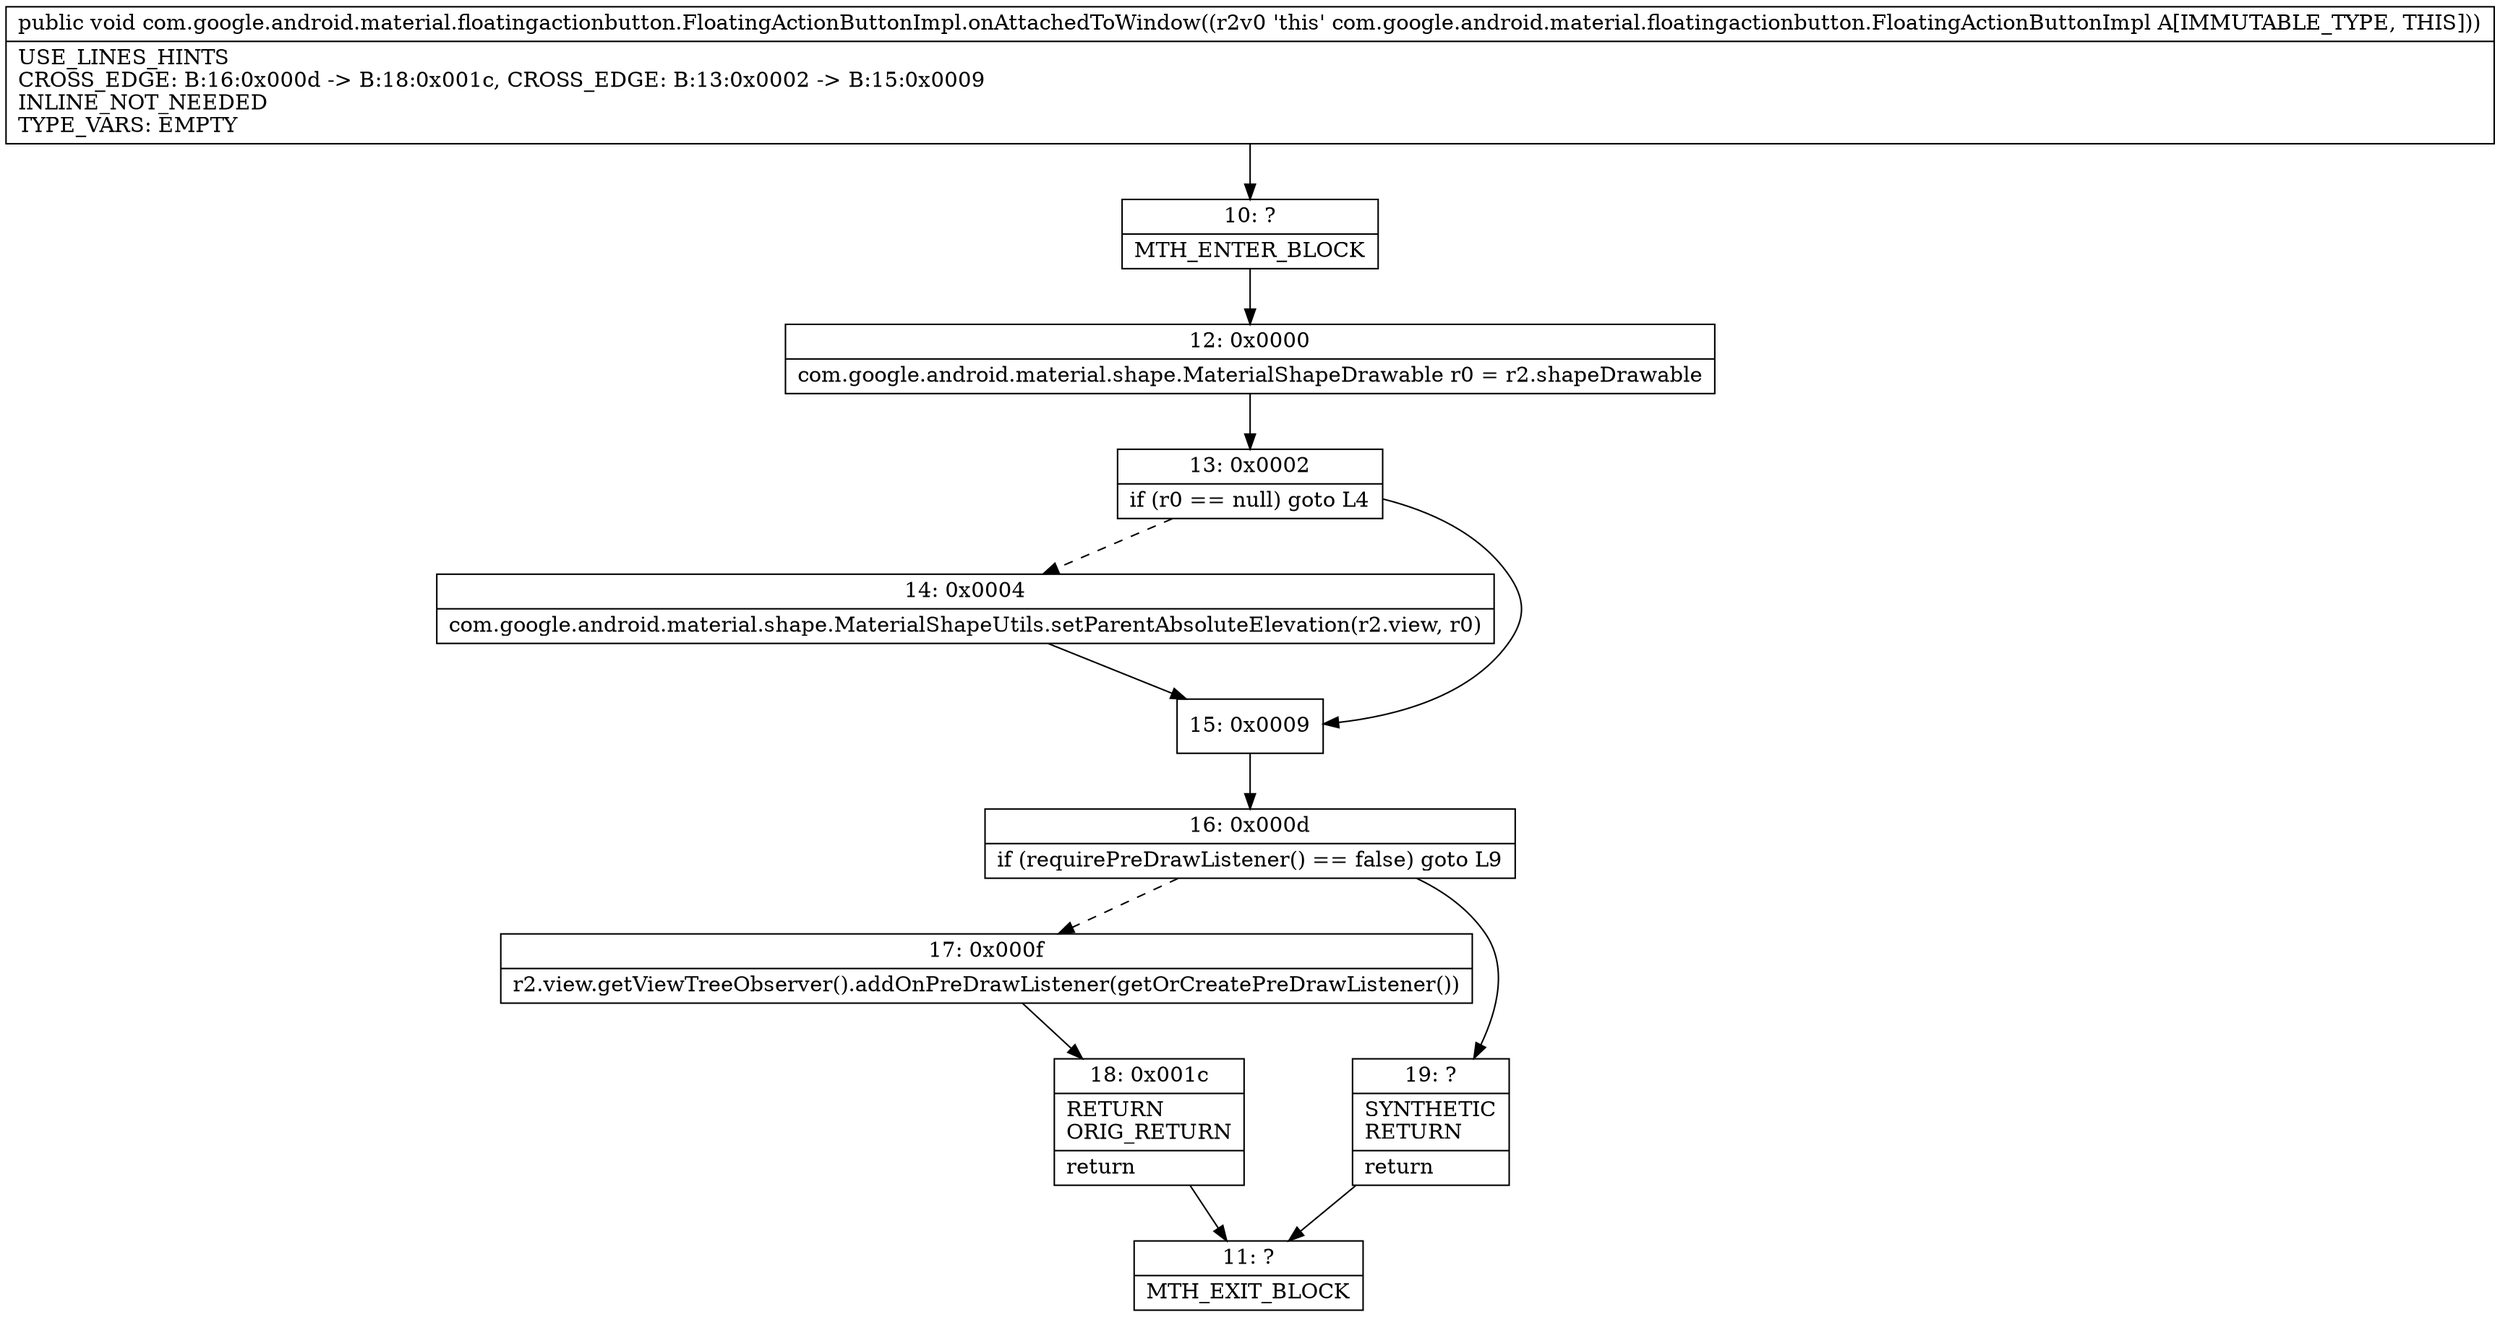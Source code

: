 digraph "CFG forcom.google.android.material.floatingactionbutton.FloatingActionButtonImpl.onAttachedToWindow()V" {
Node_10 [shape=record,label="{10\:\ ?|MTH_ENTER_BLOCK\l}"];
Node_12 [shape=record,label="{12\:\ 0x0000|com.google.android.material.shape.MaterialShapeDrawable r0 = r2.shapeDrawable\l}"];
Node_13 [shape=record,label="{13\:\ 0x0002|if (r0 == null) goto L4\l}"];
Node_14 [shape=record,label="{14\:\ 0x0004|com.google.android.material.shape.MaterialShapeUtils.setParentAbsoluteElevation(r2.view, r0)\l}"];
Node_15 [shape=record,label="{15\:\ 0x0009}"];
Node_16 [shape=record,label="{16\:\ 0x000d|if (requirePreDrawListener() == false) goto L9\l}"];
Node_17 [shape=record,label="{17\:\ 0x000f|r2.view.getViewTreeObserver().addOnPreDrawListener(getOrCreatePreDrawListener())\l}"];
Node_18 [shape=record,label="{18\:\ 0x001c|RETURN\lORIG_RETURN\l|return\l}"];
Node_11 [shape=record,label="{11\:\ ?|MTH_EXIT_BLOCK\l}"];
Node_19 [shape=record,label="{19\:\ ?|SYNTHETIC\lRETURN\l|return\l}"];
MethodNode[shape=record,label="{public void com.google.android.material.floatingactionbutton.FloatingActionButtonImpl.onAttachedToWindow((r2v0 'this' com.google.android.material.floatingactionbutton.FloatingActionButtonImpl A[IMMUTABLE_TYPE, THIS]))  | USE_LINES_HINTS\lCROSS_EDGE: B:16:0x000d \-\> B:18:0x001c, CROSS_EDGE: B:13:0x0002 \-\> B:15:0x0009\lINLINE_NOT_NEEDED\lTYPE_VARS: EMPTY\l}"];
MethodNode -> Node_10;Node_10 -> Node_12;
Node_12 -> Node_13;
Node_13 -> Node_14[style=dashed];
Node_13 -> Node_15;
Node_14 -> Node_15;
Node_15 -> Node_16;
Node_16 -> Node_17[style=dashed];
Node_16 -> Node_19;
Node_17 -> Node_18;
Node_18 -> Node_11;
Node_19 -> Node_11;
}

